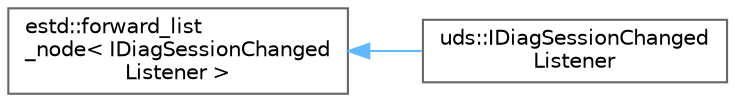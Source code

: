 digraph "Graphical Class Hierarchy"
{
 // LATEX_PDF_SIZE
  bgcolor="transparent";
  edge [fontname=Helvetica,fontsize=10,labelfontname=Helvetica,labelfontsize=10];
  node [fontname=Helvetica,fontsize=10,shape=box,height=0.2,width=0.4];
  rankdir="LR";
  Node0 [id="Node000000",label="estd::forward_list\l_node\< IDiagSessionChanged\lListener \>",height=0.2,width=0.4,color="grey40", fillcolor="white", style="filled",URL="$d7/d3f/classestd_1_1forward__list__node.html",tooltip=" "];
  Node0 -> Node1 [id="edge75_Node000000_Node000001",dir="back",color="steelblue1",style="solid",tooltip=" "];
  Node1 [id="Node000001",label="uds::IDiagSessionChanged\lListener",height=0.2,width=0.4,color="grey40", fillcolor="white", style="filled",URL="$d7/db1/classuds_1_1IDiagSessionChangedListener.html",tooltip=" "];
}
